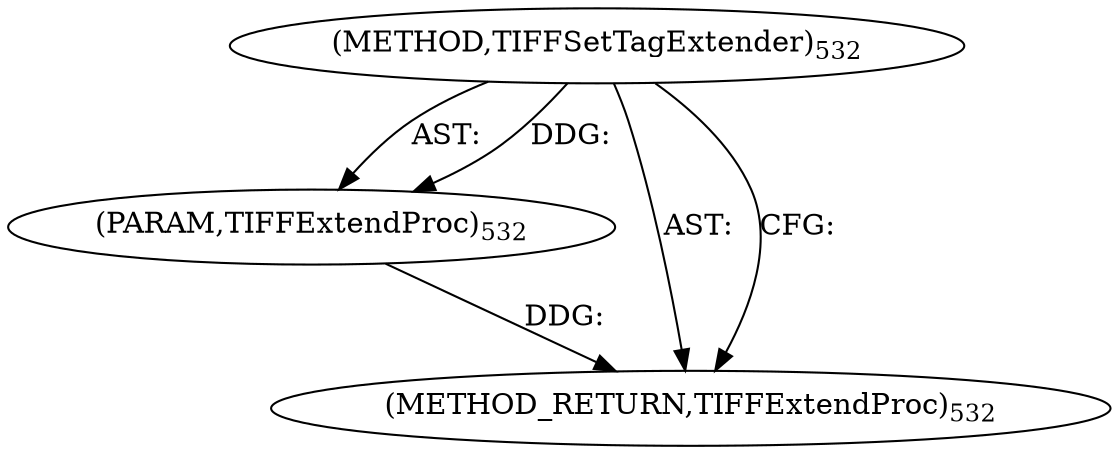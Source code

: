 digraph "TIFFSetTagExtender" {  
"9079" [label = <(METHOD,TIFFSetTagExtender)<SUB>532</SUB>> ]
"9080" [label = <(PARAM,TIFFExtendProc)<SUB>532</SUB>> ]
"9081" [label = <(METHOD_RETURN,TIFFExtendProc)<SUB>532</SUB>> ]
  "9079" -> "9080"  [ label = "AST: "] 
  "9079" -> "9081"  [ label = "AST: "] 
  "9079" -> "9081"  [ label = "CFG: "] 
  "9080" -> "9081"  [ label = "DDG: "] 
  "9079" -> "9080"  [ label = "DDG: "] 
}
